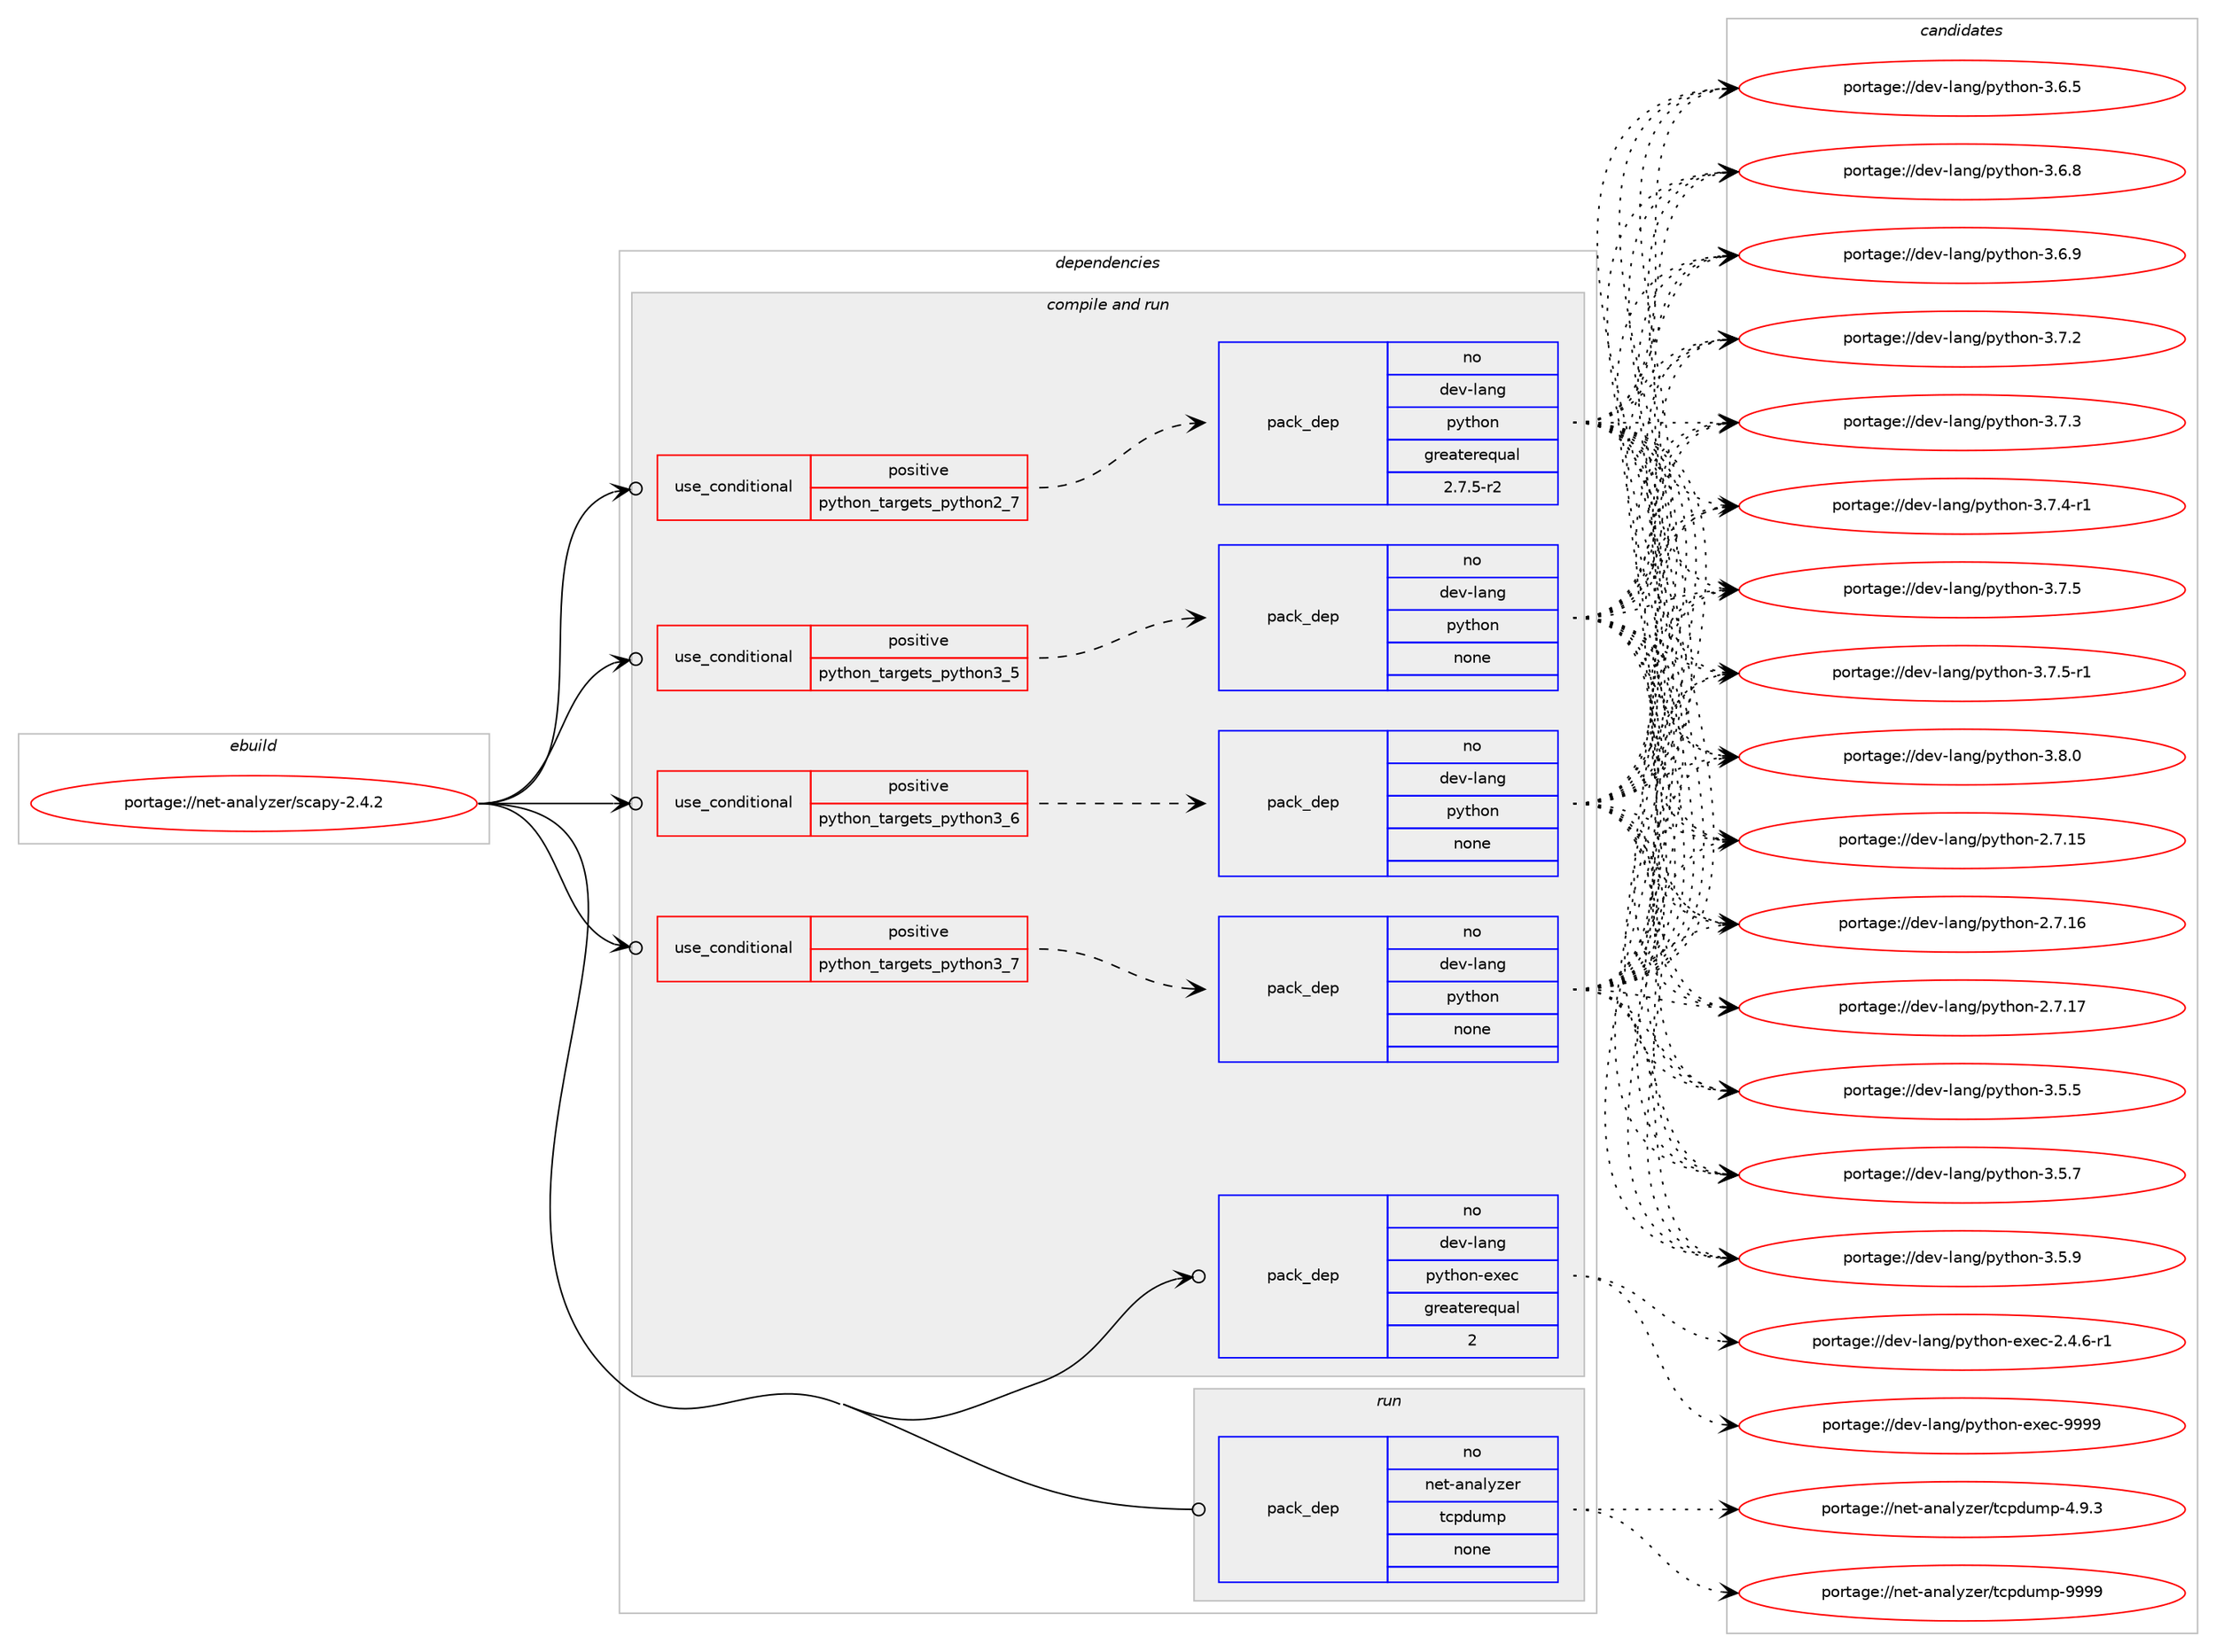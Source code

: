 digraph prolog {

# *************
# Graph options
# *************

newrank=true;
concentrate=true;
compound=true;
graph [rankdir=LR,fontname=Helvetica,fontsize=10,ranksep=1.5];#, ranksep=2.5, nodesep=0.2];
edge  [arrowhead=vee];
node  [fontname=Helvetica,fontsize=10];

# **********
# The ebuild
# **********

subgraph cluster_leftcol {
color=gray;
rank=same;
label=<<i>ebuild</i>>;
id [label="portage://net-analyzer/scapy-2.4.2", color=red, width=4, href="../net-analyzer/scapy-2.4.2.svg"];
}

# ****************
# The dependencies
# ****************

subgraph cluster_midcol {
color=gray;
label=<<i>dependencies</i>>;
subgraph cluster_compile {
fillcolor="#eeeeee";
style=filled;
label=<<i>compile</i>>;
}
subgraph cluster_compileandrun {
fillcolor="#eeeeee";
style=filled;
label=<<i>compile and run</i>>;
subgraph cond86897 {
dependency348557 [label=<<TABLE BORDER="0" CELLBORDER="1" CELLSPACING="0" CELLPADDING="4"><TR><TD ROWSPAN="3" CELLPADDING="10">use_conditional</TD></TR><TR><TD>positive</TD></TR><TR><TD>python_targets_python2_7</TD></TR></TABLE>>, shape=none, color=red];
subgraph pack255918 {
dependency348558 [label=<<TABLE BORDER="0" CELLBORDER="1" CELLSPACING="0" CELLPADDING="4" WIDTH="220"><TR><TD ROWSPAN="6" CELLPADDING="30">pack_dep</TD></TR><TR><TD WIDTH="110">no</TD></TR><TR><TD>dev-lang</TD></TR><TR><TD>python</TD></TR><TR><TD>greaterequal</TD></TR><TR><TD>2.7.5-r2</TD></TR></TABLE>>, shape=none, color=blue];
}
dependency348557:e -> dependency348558:w [weight=20,style="dashed",arrowhead="vee"];
}
id:e -> dependency348557:w [weight=20,style="solid",arrowhead="odotvee"];
subgraph cond86898 {
dependency348559 [label=<<TABLE BORDER="0" CELLBORDER="1" CELLSPACING="0" CELLPADDING="4"><TR><TD ROWSPAN="3" CELLPADDING="10">use_conditional</TD></TR><TR><TD>positive</TD></TR><TR><TD>python_targets_python3_5</TD></TR></TABLE>>, shape=none, color=red];
subgraph pack255919 {
dependency348560 [label=<<TABLE BORDER="0" CELLBORDER="1" CELLSPACING="0" CELLPADDING="4" WIDTH="220"><TR><TD ROWSPAN="6" CELLPADDING="30">pack_dep</TD></TR><TR><TD WIDTH="110">no</TD></TR><TR><TD>dev-lang</TD></TR><TR><TD>python</TD></TR><TR><TD>none</TD></TR><TR><TD></TD></TR></TABLE>>, shape=none, color=blue];
}
dependency348559:e -> dependency348560:w [weight=20,style="dashed",arrowhead="vee"];
}
id:e -> dependency348559:w [weight=20,style="solid",arrowhead="odotvee"];
subgraph cond86899 {
dependency348561 [label=<<TABLE BORDER="0" CELLBORDER="1" CELLSPACING="0" CELLPADDING="4"><TR><TD ROWSPAN="3" CELLPADDING="10">use_conditional</TD></TR><TR><TD>positive</TD></TR><TR><TD>python_targets_python3_6</TD></TR></TABLE>>, shape=none, color=red];
subgraph pack255920 {
dependency348562 [label=<<TABLE BORDER="0" CELLBORDER="1" CELLSPACING="0" CELLPADDING="4" WIDTH="220"><TR><TD ROWSPAN="6" CELLPADDING="30">pack_dep</TD></TR><TR><TD WIDTH="110">no</TD></TR><TR><TD>dev-lang</TD></TR><TR><TD>python</TD></TR><TR><TD>none</TD></TR><TR><TD></TD></TR></TABLE>>, shape=none, color=blue];
}
dependency348561:e -> dependency348562:w [weight=20,style="dashed",arrowhead="vee"];
}
id:e -> dependency348561:w [weight=20,style="solid",arrowhead="odotvee"];
subgraph cond86900 {
dependency348563 [label=<<TABLE BORDER="0" CELLBORDER="1" CELLSPACING="0" CELLPADDING="4"><TR><TD ROWSPAN="3" CELLPADDING="10">use_conditional</TD></TR><TR><TD>positive</TD></TR><TR><TD>python_targets_python3_7</TD></TR></TABLE>>, shape=none, color=red];
subgraph pack255921 {
dependency348564 [label=<<TABLE BORDER="0" CELLBORDER="1" CELLSPACING="0" CELLPADDING="4" WIDTH="220"><TR><TD ROWSPAN="6" CELLPADDING="30">pack_dep</TD></TR><TR><TD WIDTH="110">no</TD></TR><TR><TD>dev-lang</TD></TR><TR><TD>python</TD></TR><TR><TD>none</TD></TR><TR><TD></TD></TR></TABLE>>, shape=none, color=blue];
}
dependency348563:e -> dependency348564:w [weight=20,style="dashed",arrowhead="vee"];
}
id:e -> dependency348563:w [weight=20,style="solid",arrowhead="odotvee"];
subgraph pack255922 {
dependency348565 [label=<<TABLE BORDER="0" CELLBORDER="1" CELLSPACING="0" CELLPADDING="4" WIDTH="220"><TR><TD ROWSPAN="6" CELLPADDING="30">pack_dep</TD></TR><TR><TD WIDTH="110">no</TD></TR><TR><TD>dev-lang</TD></TR><TR><TD>python-exec</TD></TR><TR><TD>greaterequal</TD></TR><TR><TD>2</TD></TR></TABLE>>, shape=none, color=blue];
}
id:e -> dependency348565:w [weight=20,style="solid",arrowhead="odotvee"];
}
subgraph cluster_run {
fillcolor="#eeeeee";
style=filled;
label=<<i>run</i>>;
subgraph pack255923 {
dependency348566 [label=<<TABLE BORDER="0" CELLBORDER="1" CELLSPACING="0" CELLPADDING="4" WIDTH="220"><TR><TD ROWSPAN="6" CELLPADDING="30">pack_dep</TD></TR><TR><TD WIDTH="110">no</TD></TR><TR><TD>net-analyzer</TD></TR><TR><TD>tcpdump</TD></TR><TR><TD>none</TD></TR><TR><TD></TD></TR></TABLE>>, shape=none, color=blue];
}
id:e -> dependency348566:w [weight=20,style="solid",arrowhead="odot"];
}
}

# **************
# The candidates
# **************

subgraph cluster_choices {
rank=same;
color=gray;
label=<<i>candidates</i>>;

subgraph choice255918 {
color=black;
nodesep=1;
choiceportage10010111845108971101034711212111610411111045504655464953 [label="portage://dev-lang/python-2.7.15", color=red, width=4,href="../dev-lang/python-2.7.15.svg"];
choiceportage10010111845108971101034711212111610411111045504655464954 [label="portage://dev-lang/python-2.7.16", color=red, width=4,href="../dev-lang/python-2.7.16.svg"];
choiceportage10010111845108971101034711212111610411111045504655464955 [label="portage://dev-lang/python-2.7.17", color=red, width=4,href="../dev-lang/python-2.7.17.svg"];
choiceportage100101118451089711010347112121116104111110455146534653 [label="portage://dev-lang/python-3.5.5", color=red, width=4,href="../dev-lang/python-3.5.5.svg"];
choiceportage100101118451089711010347112121116104111110455146534655 [label="portage://dev-lang/python-3.5.7", color=red, width=4,href="../dev-lang/python-3.5.7.svg"];
choiceportage100101118451089711010347112121116104111110455146534657 [label="portage://dev-lang/python-3.5.9", color=red, width=4,href="../dev-lang/python-3.5.9.svg"];
choiceportage100101118451089711010347112121116104111110455146544653 [label="portage://dev-lang/python-3.6.5", color=red, width=4,href="../dev-lang/python-3.6.5.svg"];
choiceportage100101118451089711010347112121116104111110455146544656 [label="portage://dev-lang/python-3.6.8", color=red, width=4,href="../dev-lang/python-3.6.8.svg"];
choiceportage100101118451089711010347112121116104111110455146544657 [label="portage://dev-lang/python-3.6.9", color=red, width=4,href="../dev-lang/python-3.6.9.svg"];
choiceportage100101118451089711010347112121116104111110455146554650 [label="portage://dev-lang/python-3.7.2", color=red, width=4,href="../dev-lang/python-3.7.2.svg"];
choiceportage100101118451089711010347112121116104111110455146554651 [label="portage://dev-lang/python-3.7.3", color=red, width=4,href="../dev-lang/python-3.7.3.svg"];
choiceportage1001011184510897110103471121211161041111104551465546524511449 [label="portage://dev-lang/python-3.7.4-r1", color=red, width=4,href="../dev-lang/python-3.7.4-r1.svg"];
choiceportage100101118451089711010347112121116104111110455146554653 [label="portage://dev-lang/python-3.7.5", color=red, width=4,href="../dev-lang/python-3.7.5.svg"];
choiceportage1001011184510897110103471121211161041111104551465546534511449 [label="portage://dev-lang/python-3.7.5-r1", color=red, width=4,href="../dev-lang/python-3.7.5-r1.svg"];
choiceportage100101118451089711010347112121116104111110455146564648 [label="portage://dev-lang/python-3.8.0", color=red, width=4,href="../dev-lang/python-3.8.0.svg"];
dependency348558:e -> choiceportage10010111845108971101034711212111610411111045504655464953:w [style=dotted,weight="100"];
dependency348558:e -> choiceportage10010111845108971101034711212111610411111045504655464954:w [style=dotted,weight="100"];
dependency348558:e -> choiceportage10010111845108971101034711212111610411111045504655464955:w [style=dotted,weight="100"];
dependency348558:e -> choiceportage100101118451089711010347112121116104111110455146534653:w [style=dotted,weight="100"];
dependency348558:e -> choiceportage100101118451089711010347112121116104111110455146534655:w [style=dotted,weight="100"];
dependency348558:e -> choiceportage100101118451089711010347112121116104111110455146534657:w [style=dotted,weight="100"];
dependency348558:e -> choiceportage100101118451089711010347112121116104111110455146544653:w [style=dotted,weight="100"];
dependency348558:e -> choiceportage100101118451089711010347112121116104111110455146544656:w [style=dotted,weight="100"];
dependency348558:e -> choiceportage100101118451089711010347112121116104111110455146544657:w [style=dotted,weight="100"];
dependency348558:e -> choiceportage100101118451089711010347112121116104111110455146554650:w [style=dotted,weight="100"];
dependency348558:e -> choiceportage100101118451089711010347112121116104111110455146554651:w [style=dotted,weight="100"];
dependency348558:e -> choiceportage1001011184510897110103471121211161041111104551465546524511449:w [style=dotted,weight="100"];
dependency348558:e -> choiceportage100101118451089711010347112121116104111110455146554653:w [style=dotted,weight="100"];
dependency348558:e -> choiceportage1001011184510897110103471121211161041111104551465546534511449:w [style=dotted,weight="100"];
dependency348558:e -> choiceportage100101118451089711010347112121116104111110455146564648:w [style=dotted,weight="100"];
}
subgraph choice255919 {
color=black;
nodesep=1;
choiceportage10010111845108971101034711212111610411111045504655464953 [label="portage://dev-lang/python-2.7.15", color=red, width=4,href="../dev-lang/python-2.7.15.svg"];
choiceportage10010111845108971101034711212111610411111045504655464954 [label="portage://dev-lang/python-2.7.16", color=red, width=4,href="../dev-lang/python-2.7.16.svg"];
choiceportage10010111845108971101034711212111610411111045504655464955 [label="portage://dev-lang/python-2.7.17", color=red, width=4,href="../dev-lang/python-2.7.17.svg"];
choiceportage100101118451089711010347112121116104111110455146534653 [label="portage://dev-lang/python-3.5.5", color=red, width=4,href="../dev-lang/python-3.5.5.svg"];
choiceportage100101118451089711010347112121116104111110455146534655 [label="portage://dev-lang/python-3.5.7", color=red, width=4,href="../dev-lang/python-3.5.7.svg"];
choiceportage100101118451089711010347112121116104111110455146534657 [label="portage://dev-lang/python-3.5.9", color=red, width=4,href="../dev-lang/python-3.5.9.svg"];
choiceportage100101118451089711010347112121116104111110455146544653 [label="portage://dev-lang/python-3.6.5", color=red, width=4,href="../dev-lang/python-3.6.5.svg"];
choiceportage100101118451089711010347112121116104111110455146544656 [label="portage://dev-lang/python-3.6.8", color=red, width=4,href="../dev-lang/python-3.6.8.svg"];
choiceportage100101118451089711010347112121116104111110455146544657 [label="portage://dev-lang/python-3.6.9", color=red, width=4,href="../dev-lang/python-3.6.9.svg"];
choiceportage100101118451089711010347112121116104111110455146554650 [label="portage://dev-lang/python-3.7.2", color=red, width=4,href="../dev-lang/python-3.7.2.svg"];
choiceportage100101118451089711010347112121116104111110455146554651 [label="portage://dev-lang/python-3.7.3", color=red, width=4,href="../dev-lang/python-3.7.3.svg"];
choiceportage1001011184510897110103471121211161041111104551465546524511449 [label="portage://dev-lang/python-3.7.4-r1", color=red, width=4,href="../dev-lang/python-3.7.4-r1.svg"];
choiceportage100101118451089711010347112121116104111110455146554653 [label="portage://dev-lang/python-3.7.5", color=red, width=4,href="../dev-lang/python-3.7.5.svg"];
choiceportage1001011184510897110103471121211161041111104551465546534511449 [label="portage://dev-lang/python-3.7.5-r1", color=red, width=4,href="../dev-lang/python-3.7.5-r1.svg"];
choiceportage100101118451089711010347112121116104111110455146564648 [label="portage://dev-lang/python-3.8.0", color=red, width=4,href="../dev-lang/python-3.8.0.svg"];
dependency348560:e -> choiceportage10010111845108971101034711212111610411111045504655464953:w [style=dotted,weight="100"];
dependency348560:e -> choiceportage10010111845108971101034711212111610411111045504655464954:w [style=dotted,weight="100"];
dependency348560:e -> choiceportage10010111845108971101034711212111610411111045504655464955:w [style=dotted,weight="100"];
dependency348560:e -> choiceportage100101118451089711010347112121116104111110455146534653:w [style=dotted,weight="100"];
dependency348560:e -> choiceportage100101118451089711010347112121116104111110455146534655:w [style=dotted,weight="100"];
dependency348560:e -> choiceportage100101118451089711010347112121116104111110455146534657:w [style=dotted,weight="100"];
dependency348560:e -> choiceportage100101118451089711010347112121116104111110455146544653:w [style=dotted,weight="100"];
dependency348560:e -> choiceportage100101118451089711010347112121116104111110455146544656:w [style=dotted,weight="100"];
dependency348560:e -> choiceportage100101118451089711010347112121116104111110455146544657:w [style=dotted,weight="100"];
dependency348560:e -> choiceportage100101118451089711010347112121116104111110455146554650:w [style=dotted,weight="100"];
dependency348560:e -> choiceportage100101118451089711010347112121116104111110455146554651:w [style=dotted,weight="100"];
dependency348560:e -> choiceportage1001011184510897110103471121211161041111104551465546524511449:w [style=dotted,weight="100"];
dependency348560:e -> choiceportage100101118451089711010347112121116104111110455146554653:w [style=dotted,weight="100"];
dependency348560:e -> choiceportage1001011184510897110103471121211161041111104551465546534511449:w [style=dotted,weight="100"];
dependency348560:e -> choiceportage100101118451089711010347112121116104111110455146564648:w [style=dotted,weight="100"];
}
subgraph choice255920 {
color=black;
nodesep=1;
choiceportage10010111845108971101034711212111610411111045504655464953 [label="portage://dev-lang/python-2.7.15", color=red, width=4,href="../dev-lang/python-2.7.15.svg"];
choiceportage10010111845108971101034711212111610411111045504655464954 [label="portage://dev-lang/python-2.7.16", color=red, width=4,href="../dev-lang/python-2.7.16.svg"];
choiceportage10010111845108971101034711212111610411111045504655464955 [label="portage://dev-lang/python-2.7.17", color=red, width=4,href="../dev-lang/python-2.7.17.svg"];
choiceportage100101118451089711010347112121116104111110455146534653 [label="portage://dev-lang/python-3.5.5", color=red, width=4,href="../dev-lang/python-3.5.5.svg"];
choiceportage100101118451089711010347112121116104111110455146534655 [label="portage://dev-lang/python-3.5.7", color=red, width=4,href="../dev-lang/python-3.5.7.svg"];
choiceportage100101118451089711010347112121116104111110455146534657 [label="portage://dev-lang/python-3.5.9", color=red, width=4,href="../dev-lang/python-3.5.9.svg"];
choiceportage100101118451089711010347112121116104111110455146544653 [label="portage://dev-lang/python-3.6.5", color=red, width=4,href="../dev-lang/python-3.6.5.svg"];
choiceportage100101118451089711010347112121116104111110455146544656 [label="portage://dev-lang/python-3.6.8", color=red, width=4,href="../dev-lang/python-3.6.8.svg"];
choiceportage100101118451089711010347112121116104111110455146544657 [label="portage://dev-lang/python-3.6.9", color=red, width=4,href="../dev-lang/python-3.6.9.svg"];
choiceportage100101118451089711010347112121116104111110455146554650 [label="portage://dev-lang/python-3.7.2", color=red, width=4,href="../dev-lang/python-3.7.2.svg"];
choiceportage100101118451089711010347112121116104111110455146554651 [label="portage://dev-lang/python-3.7.3", color=red, width=4,href="../dev-lang/python-3.7.3.svg"];
choiceportage1001011184510897110103471121211161041111104551465546524511449 [label="portage://dev-lang/python-3.7.4-r1", color=red, width=4,href="../dev-lang/python-3.7.4-r1.svg"];
choiceportage100101118451089711010347112121116104111110455146554653 [label="portage://dev-lang/python-3.7.5", color=red, width=4,href="../dev-lang/python-3.7.5.svg"];
choiceportage1001011184510897110103471121211161041111104551465546534511449 [label="portage://dev-lang/python-3.7.5-r1", color=red, width=4,href="../dev-lang/python-3.7.5-r1.svg"];
choiceportage100101118451089711010347112121116104111110455146564648 [label="portage://dev-lang/python-3.8.0", color=red, width=4,href="../dev-lang/python-3.8.0.svg"];
dependency348562:e -> choiceportage10010111845108971101034711212111610411111045504655464953:w [style=dotted,weight="100"];
dependency348562:e -> choiceportage10010111845108971101034711212111610411111045504655464954:w [style=dotted,weight="100"];
dependency348562:e -> choiceportage10010111845108971101034711212111610411111045504655464955:w [style=dotted,weight="100"];
dependency348562:e -> choiceportage100101118451089711010347112121116104111110455146534653:w [style=dotted,weight="100"];
dependency348562:e -> choiceportage100101118451089711010347112121116104111110455146534655:w [style=dotted,weight="100"];
dependency348562:e -> choiceportage100101118451089711010347112121116104111110455146534657:w [style=dotted,weight="100"];
dependency348562:e -> choiceportage100101118451089711010347112121116104111110455146544653:w [style=dotted,weight="100"];
dependency348562:e -> choiceportage100101118451089711010347112121116104111110455146544656:w [style=dotted,weight="100"];
dependency348562:e -> choiceportage100101118451089711010347112121116104111110455146544657:w [style=dotted,weight="100"];
dependency348562:e -> choiceportage100101118451089711010347112121116104111110455146554650:w [style=dotted,weight="100"];
dependency348562:e -> choiceportage100101118451089711010347112121116104111110455146554651:w [style=dotted,weight="100"];
dependency348562:e -> choiceportage1001011184510897110103471121211161041111104551465546524511449:w [style=dotted,weight="100"];
dependency348562:e -> choiceportage100101118451089711010347112121116104111110455146554653:w [style=dotted,weight="100"];
dependency348562:e -> choiceportage1001011184510897110103471121211161041111104551465546534511449:w [style=dotted,weight="100"];
dependency348562:e -> choiceportage100101118451089711010347112121116104111110455146564648:w [style=dotted,weight="100"];
}
subgraph choice255921 {
color=black;
nodesep=1;
choiceportage10010111845108971101034711212111610411111045504655464953 [label="portage://dev-lang/python-2.7.15", color=red, width=4,href="../dev-lang/python-2.7.15.svg"];
choiceportage10010111845108971101034711212111610411111045504655464954 [label="portage://dev-lang/python-2.7.16", color=red, width=4,href="../dev-lang/python-2.7.16.svg"];
choiceportage10010111845108971101034711212111610411111045504655464955 [label="portage://dev-lang/python-2.7.17", color=red, width=4,href="../dev-lang/python-2.7.17.svg"];
choiceportage100101118451089711010347112121116104111110455146534653 [label="portage://dev-lang/python-3.5.5", color=red, width=4,href="../dev-lang/python-3.5.5.svg"];
choiceportage100101118451089711010347112121116104111110455146534655 [label="portage://dev-lang/python-3.5.7", color=red, width=4,href="../dev-lang/python-3.5.7.svg"];
choiceportage100101118451089711010347112121116104111110455146534657 [label="portage://dev-lang/python-3.5.9", color=red, width=4,href="../dev-lang/python-3.5.9.svg"];
choiceportage100101118451089711010347112121116104111110455146544653 [label="portage://dev-lang/python-3.6.5", color=red, width=4,href="../dev-lang/python-3.6.5.svg"];
choiceportage100101118451089711010347112121116104111110455146544656 [label="portage://dev-lang/python-3.6.8", color=red, width=4,href="../dev-lang/python-3.6.8.svg"];
choiceportage100101118451089711010347112121116104111110455146544657 [label="portage://dev-lang/python-3.6.9", color=red, width=4,href="../dev-lang/python-3.6.9.svg"];
choiceportage100101118451089711010347112121116104111110455146554650 [label="portage://dev-lang/python-3.7.2", color=red, width=4,href="../dev-lang/python-3.7.2.svg"];
choiceportage100101118451089711010347112121116104111110455146554651 [label="portage://dev-lang/python-3.7.3", color=red, width=4,href="../dev-lang/python-3.7.3.svg"];
choiceportage1001011184510897110103471121211161041111104551465546524511449 [label="portage://dev-lang/python-3.7.4-r1", color=red, width=4,href="../dev-lang/python-3.7.4-r1.svg"];
choiceportage100101118451089711010347112121116104111110455146554653 [label="portage://dev-lang/python-3.7.5", color=red, width=4,href="../dev-lang/python-3.7.5.svg"];
choiceportage1001011184510897110103471121211161041111104551465546534511449 [label="portage://dev-lang/python-3.7.5-r1", color=red, width=4,href="../dev-lang/python-3.7.5-r1.svg"];
choiceportage100101118451089711010347112121116104111110455146564648 [label="portage://dev-lang/python-3.8.0", color=red, width=4,href="../dev-lang/python-3.8.0.svg"];
dependency348564:e -> choiceportage10010111845108971101034711212111610411111045504655464953:w [style=dotted,weight="100"];
dependency348564:e -> choiceportage10010111845108971101034711212111610411111045504655464954:w [style=dotted,weight="100"];
dependency348564:e -> choiceportage10010111845108971101034711212111610411111045504655464955:w [style=dotted,weight="100"];
dependency348564:e -> choiceportage100101118451089711010347112121116104111110455146534653:w [style=dotted,weight="100"];
dependency348564:e -> choiceportage100101118451089711010347112121116104111110455146534655:w [style=dotted,weight="100"];
dependency348564:e -> choiceportage100101118451089711010347112121116104111110455146534657:w [style=dotted,weight="100"];
dependency348564:e -> choiceportage100101118451089711010347112121116104111110455146544653:w [style=dotted,weight="100"];
dependency348564:e -> choiceportage100101118451089711010347112121116104111110455146544656:w [style=dotted,weight="100"];
dependency348564:e -> choiceportage100101118451089711010347112121116104111110455146544657:w [style=dotted,weight="100"];
dependency348564:e -> choiceportage100101118451089711010347112121116104111110455146554650:w [style=dotted,weight="100"];
dependency348564:e -> choiceportage100101118451089711010347112121116104111110455146554651:w [style=dotted,weight="100"];
dependency348564:e -> choiceportage1001011184510897110103471121211161041111104551465546524511449:w [style=dotted,weight="100"];
dependency348564:e -> choiceportage100101118451089711010347112121116104111110455146554653:w [style=dotted,weight="100"];
dependency348564:e -> choiceportage1001011184510897110103471121211161041111104551465546534511449:w [style=dotted,weight="100"];
dependency348564:e -> choiceportage100101118451089711010347112121116104111110455146564648:w [style=dotted,weight="100"];
}
subgraph choice255922 {
color=black;
nodesep=1;
choiceportage10010111845108971101034711212111610411111045101120101994550465246544511449 [label="portage://dev-lang/python-exec-2.4.6-r1", color=red, width=4,href="../dev-lang/python-exec-2.4.6-r1.svg"];
choiceportage10010111845108971101034711212111610411111045101120101994557575757 [label="portage://dev-lang/python-exec-9999", color=red, width=4,href="../dev-lang/python-exec-9999.svg"];
dependency348565:e -> choiceportage10010111845108971101034711212111610411111045101120101994550465246544511449:w [style=dotted,weight="100"];
dependency348565:e -> choiceportage10010111845108971101034711212111610411111045101120101994557575757:w [style=dotted,weight="100"];
}
subgraph choice255923 {
color=black;
nodesep=1;
choiceportage1101011164597110971081211221011144711699112100117109112455246574651 [label="portage://net-analyzer/tcpdump-4.9.3", color=red, width=4,href="../net-analyzer/tcpdump-4.9.3.svg"];
choiceportage11010111645971109710812112210111447116991121001171091124557575757 [label="portage://net-analyzer/tcpdump-9999", color=red, width=4,href="../net-analyzer/tcpdump-9999.svg"];
dependency348566:e -> choiceportage1101011164597110971081211221011144711699112100117109112455246574651:w [style=dotted,weight="100"];
dependency348566:e -> choiceportage11010111645971109710812112210111447116991121001171091124557575757:w [style=dotted,weight="100"];
}
}

}
